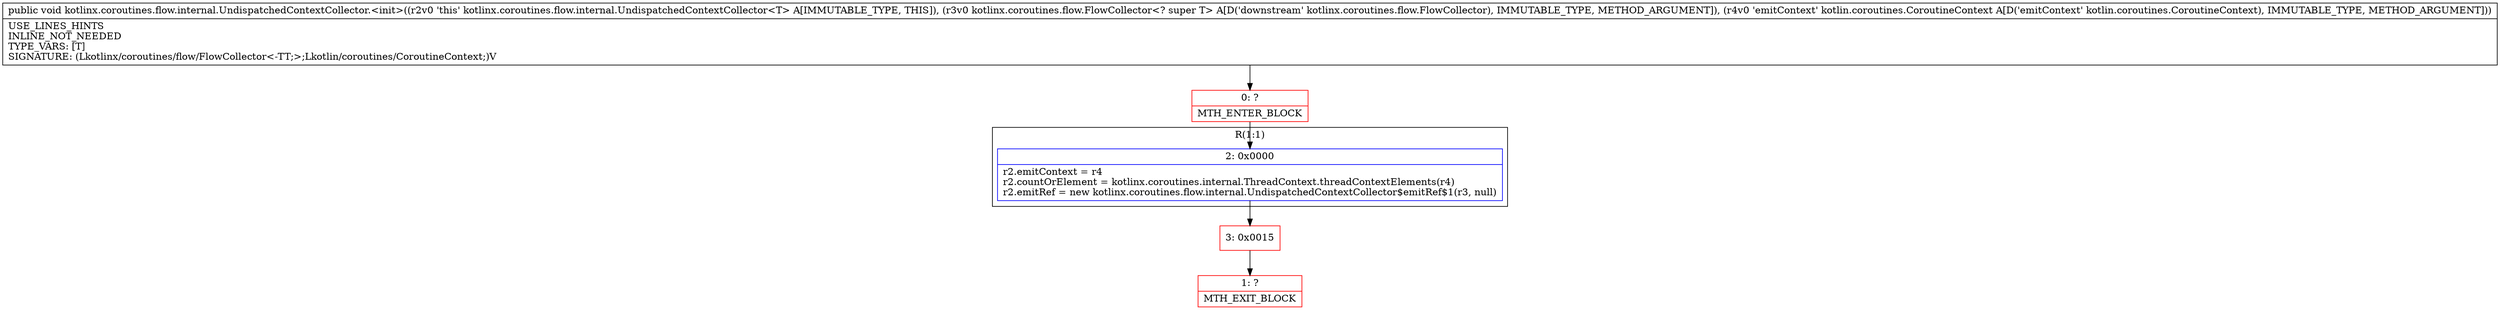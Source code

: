 digraph "CFG forkotlinx.coroutines.flow.internal.UndispatchedContextCollector.\<init\>(Lkotlinx\/coroutines\/flow\/FlowCollector;Lkotlin\/coroutines\/CoroutineContext;)V" {
subgraph cluster_Region_1349896445 {
label = "R(1:1)";
node [shape=record,color=blue];
Node_2 [shape=record,label="{2\:\ 0x0000|r2.emitContext = r4\lr2.countOrElement = kotlinx.coroutines.internal.ThreadContext.threadContextElements(r4)\lr2.emitRef = new kotlinx.coroutines.flow.internal.UndispatchedContextCollector$emitRef$1(r3, null)\l}"];
}
Node_0 [shape=record,color=red,label="{0\:\ ?|MTH_ENTER_BLOCK\l}"];
Node_3 [shape=record,color=red,label="{3\:\ 0x0015}"];
Node_1 [shape=record,color=red,label="{1\:\ ?|MTH_EXIT_BLOCK\l}"];
MethodNode[shape=record,label="{public void kotlinx.coroutines.flow.internal.UndispatchedContextCollector.\<init\>((r2v0 'this' kotlinx.coroutines.flow.internal.UndispatchedContextCollector\<T\> A[IMMUTABLE_TYPE, THIS]), (r3v0 kotlinx.coroutines.flow.FlowCollector\<? super T\> A[D('downstream' kotlinx.coroutines.flow.FlowCollector), IMMUTABLE_TYPE, METHOD_ARGUMENT]), (r4v0 'emitContext' kotlin.coroutines.CoroutineContext A[D('emitContext' kotlin.coroutines.CoroutineContext), IMMUTABLE_TYPE, METHOD_ARGUMENT]))  | USE_LINES_HINTS\lINLINE_NOT_NEEDED\lTYPE_VARS: [T]\lSIGNATURE: (Lkotlinx\/coroutines\/flow\/FlowCollector\<\-TT;\>;Lkotlin\/coroutines\/CoroutineContext;)V\l}"];
MethodNode -> Node_0;Node_2 -> Node_3;
Node_0 -> Node_2;
Node_3 -> Node_1;
}

